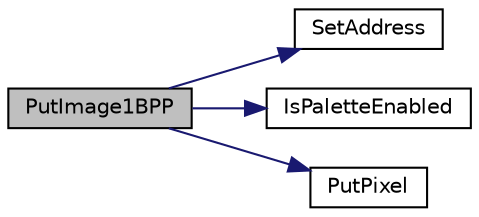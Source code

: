 digraph "PutImage1BPP"
{
  edge [fontname="Helvetica",fontsize="10",labelfontname="Helvetica",labelfontsize="10"];
  node [fontname="Helvetica",fontsize="10",shape=record];
  rankdir="LR";
  Node1 [label="PutImage1BPP",height=0.2,width=0.4,color="black", fillcolor="grey75", style="filled", fontcolor="black"];
  Node1 -> Node2 [color="midnightblue",fontsize="10",style="solid"];
  Node2 [label="SetAddress",height=0.2,width=0.4,color="black", fillcolor="white", style="filled",URL="$drv_t_f_t002_8c.html#a9281d5cad6aa52650d4eba766210719d"];
  Node1 -> Node3 [color="midnightblue",fontsize="10",style="solid"];
  Node3 [label="IsPaletteEnabled",height=0.2,width=0.4,color="black", fillcolor="white", style="filled",URL="$mchp_gfx_drv_8c.html#a9c8f2ffee9f5da7b256c9d504b9524f3"];
  Node1 -> Node4 [color="midnightblue",fontsize="10",style="solid"];
  Node4 [label="PutPixel",height=0.2,width=0.4,color="black", fillcolor="white", style="filled",URL="$_u_c1610_8c.html#a6cfa4c1d70b95212032ceea31f84406b"];
}
